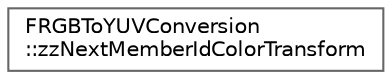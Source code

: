 digraph "Graphical Class Hierarchy"
{
 // INTERACTIVE_SVG=YES
 // LATEX_PDF_SIZE
  bgcolor="transparent";
  edge [fontname=Helvetica,fontsize=10,labelfontname=Helvetica,labelfontsize=10];
  node [fontname=Helvetica,fontsize=10,shape=box,height=0.2,width=0.4];
  rankdir="LR";
  Node0 [id="Node000000",label="FRGBToYUVConversion\l::zzNextMemberIdColorTransform",height=0.2,width=0.4,color="grey40", fillcolor="white", style="filled",URL="$db/d11/structFRGBToYUVConversion_1_1zzNextMemberIdColorTransform.html",tooltip=" "];
}
